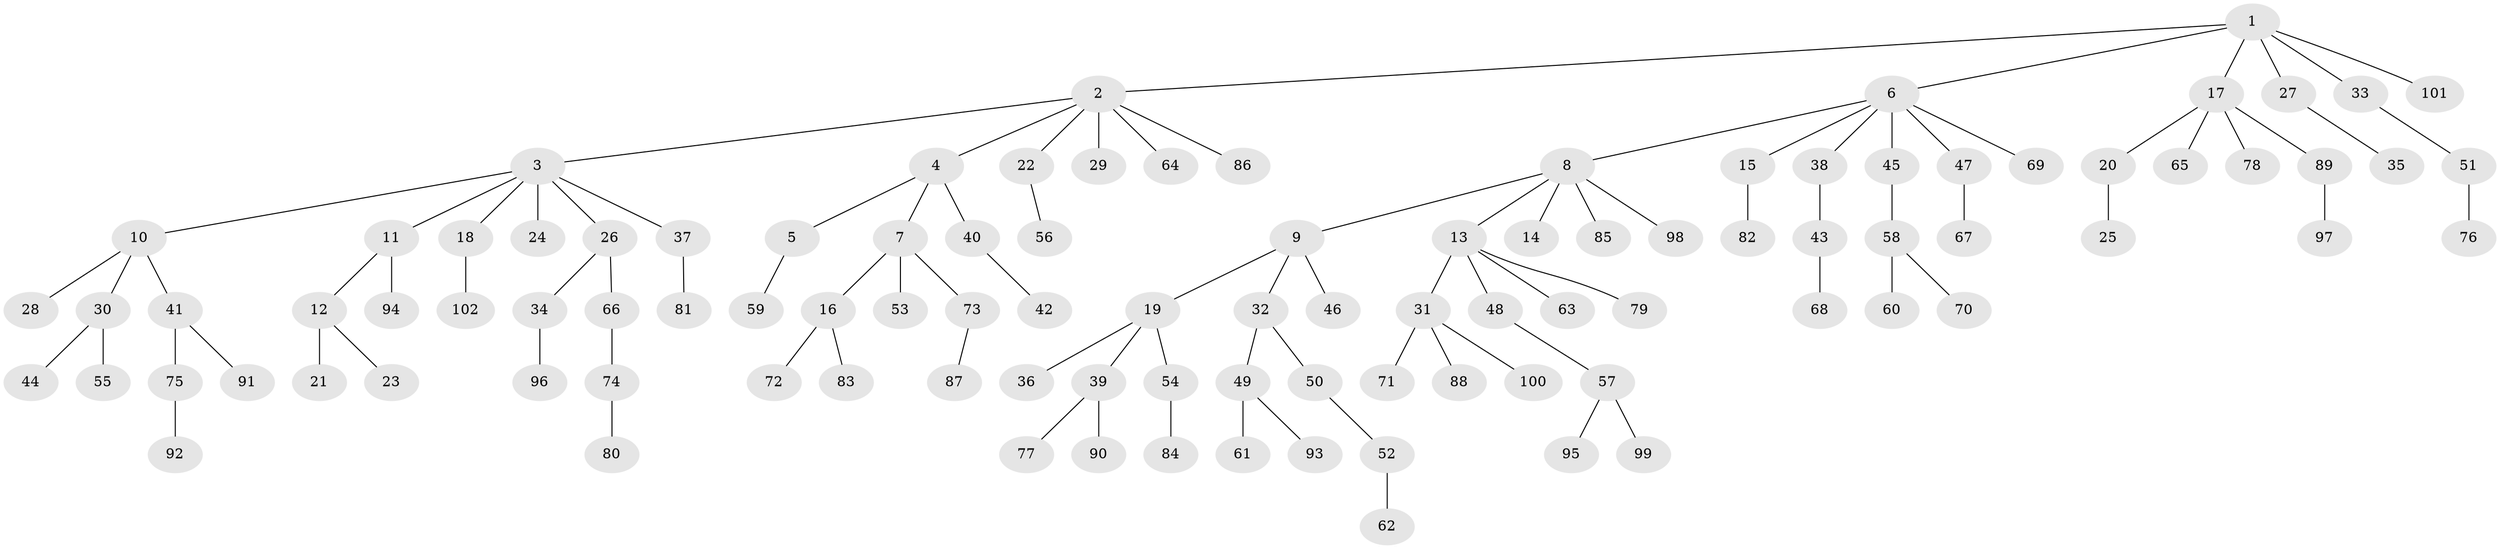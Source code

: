 // Generated by graph-tools (version 1.1) at 2025/11/02/27/25 16:11:28]
// undirected, 102 vertices, 101 edges
graph export_dot {
graph [start="1"]
  node [color=gray90,style=filled];
  1;
  2;
  3;
  4;
  5;
  6;
  7;
  8;
  9;
  10;
  11;
  12;
  13;
  14;
  15;
  16;
  17;
  18;
  19;
  20;
  21;
  22;
  23;
  24;
  25;
  26;
  27;
  28;
  29;
  30;
  31;
  32;
  33;
  34;
  35;
  36;
  37;
  38;
  39;
  40;
  41;
  42;
  43;
  44;
  45;
  46;
  47;
  48;
  49;
  50;
  51;
  52;
  53;
  54;
  55;
  56;
  57;
  58;
  59;
  60;
  61;
  62;
  63;
  64;
  65;
  66;
  67;
  68;
  69;
  70;
  71;
  72;
  73;
  74;
  75;
  76;
  77;
  78;
  79;
  80;
  81;
  82;
  83;
  84;
  85;
  86;
  87;
  88;
  89;
  90;
  91;
  92;
  93;
  94;
  95;
  96;
  97;
  98;
  99;
  100;
  101;
  102;
  1 -- 2;
  1 -- 6;
  1 -- 17;
  1 -- 27;
  1 -- 33;
  1 -- 101;
  2 -- 3;
  2 -- 4;
  2 -- 22;
  2 -- 29;
  2 -- 64;
  2 -- 86;
  3 -- 10;
  3 -- 11;
  3 -- 18;
  3 -- 24;
  3 -- 26;
  3 -- 37;
  4 -- 5;
  4 -- 7;
  4 -- 40;
  5 -- 59;
  6 -- 8;
  6 -- 15;
  6 -- 38;
  6 -- 45;
  6 -- 47;
  6 -- 69;
  7 -- 16;
  7 -- 53;
  7 -- 73;
  8 -- 9;
  8 -- 13;
  8 -- 14;
  8 -- 85;
  8 -- 98;
  9 -- 19;
  9 -- 32;
  9 -- 46;
  10 -- 28;
  10 -- 30;
  10 -- 41;
  11 -- 12;
  11 -- 94;
  12 -- 21;
  12 -- 23;
  13 -- 31;
  13 -- 48;
  13 -- 63;
  13 -- 79;
  15 -- 82;
  16 -- 72;
  16 -- 83;
  17 -- 20;
  17 -- 65;
  17 -- 78;
  17 -- 89;
  18 -- 102;
  19 -- 36;
  19 -- 39;
  19 -- 54;
  20 -- 25;
  22 -- 56;
  26 -- 34;
  26 -- 66;
  27 -- 35;
  30 -- 44;
  30 -- 55;
  31 -- 71;
  31 -- 88;
  31 -- 100;
  32 -- 49;
  32 -- 50;
  33 -- 51;
  34 -- 96;
  37 -- 81;
  38 -- 43;
  39 -- 77;
  39 -- 90;
  40 -- 42;
  41 -- 75;
  41 -- 91;
  43 -- 68;
  45 -- 58;
  47 -- 67;
  48 -- 57;
  49 -- 61;
  49 -- 93;
  50 -- 52;
  51 -- 76;
  52 -- 62;
  54 -- 84;
  57 -- 95;
  57 -- 99;
  58 -- 60;
  58 -- 70;
  66 -- 74;
  73 -- 87;
  74 -- 80;
  75 -- 92;
  89 -- 97;
}
